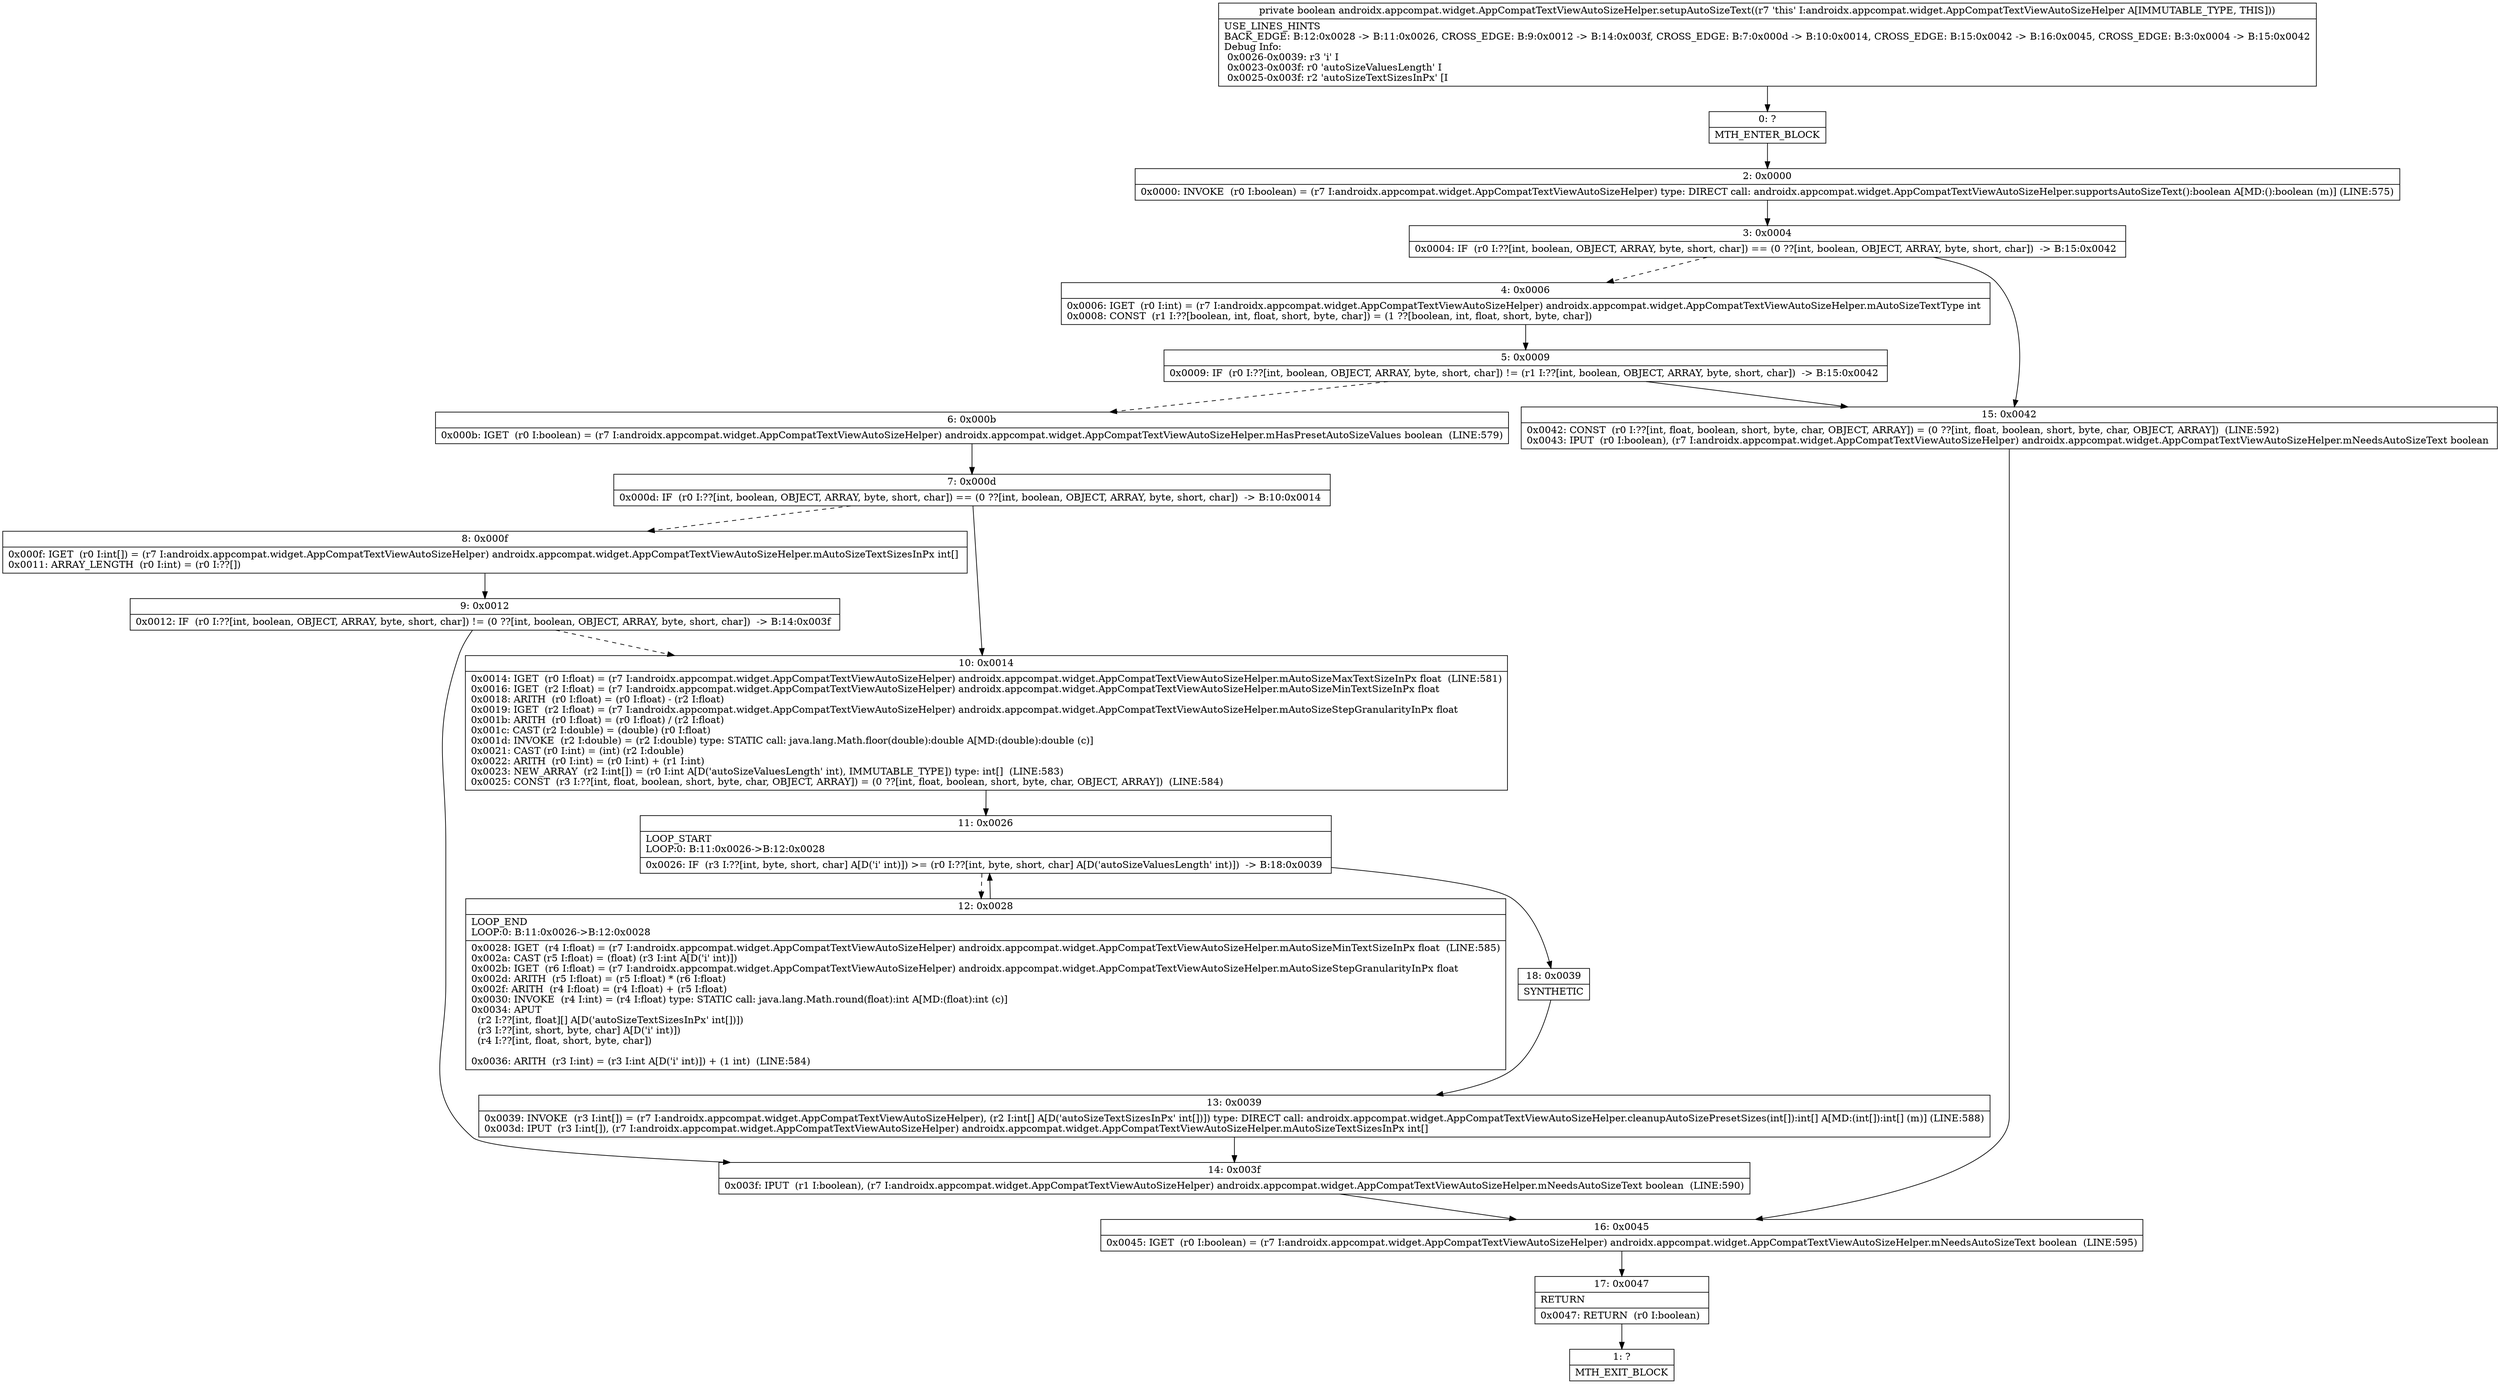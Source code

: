 digraph "CFG forandroidx.appcompat.widget.AppCompatTextViewAutoSizeHelper.setupAutoSizeText()Z" {
Node_0 [shape=record,label="{0\:\ ?|MTH_ENTER_BLOCK\l}"];
Node_2 [shape=record,label="{2\:\ 0x0000|0x0000: INVOKE  (r0 I:boolean) = (r7 I:androidx.appcompat.widget.AppCompatTextViewAutoSizeHelper) type: DIRECT call: androidx.appcompat.widget.AppCompatTextViewAutoSizeHelper.supportsAutoSizeText():boolean A[MD:():boolean (m)] (LINE:575)\l}"];
Node_3 [shape=record,label="{3\:\ 0x0004|0x0004: IF  (r0 I:??[int, boolean, OBJECT, ARRAY, byte, short, char]) == (0 ??[int, boolean, OBJECT, ARRAY, byte, short, char])  \-\> B:15:0x0042 \l}"];
Node_4 [shape=record,label="{4\:\ 0x0006|0x0006: IGET  (r0 I:int) = (r7 I:androidx.appcompat.widget.AppCompatTextViewAutoSizeHelper) androidx.appcompat.widget.AppCompatTextViewAutoSizeHelper.mAutoSizeTextType int \l0x0008: CONST  (r1 I:??[boolean, int, float, short, byte, char]) = (1 ??[boolean, int, float, short, byte, char]) \l}"];
Node_5 [shape=record,label="{5\:\ 0x0009|0x0009: IF  (r0 I:??[int, boolean, OBJECT, ARRAY, byte, short, char]) != (r1 I:??[int, boolean, OBJECT, ARRAY, byte, short, char])  \-\> B:15:0x0042 \l}"];
Node_6 [shape=record,label="{6\:\ 0x000b|0x000b: IGET  (r0 I:boolean) = (r7 I:androidx.appcompat.widget.AppCompatTextViewAutoSizeHelper) androidx.appcompat.widget.AppCompatTextViewAutoSizeHelper.mHasPresetAutoSizeValues boolean  (LINE:579)\l}"];
Node_7 [shape=record,label="{7\:\ 0x000d|0x000d: IF  (r0 I:??[int, boolean, OBJECT, ARRAY, byte, short, char]) == (0 ??[int, boolean, OBJECT, ARRAY, byte, short, char])  \-\> B:10:0x0014 \l}"];
Node_8 [shape=record,label="{8\:\ 0x000f|0x000f: IGET  (r0 I:int[]) = (r7 I:androidx.appcompat.widget.AppCompatTextViewAutoSizeHelper) androidx.appcompat.widget.AppCompatTextViewAutoSizeHelper.mAutoSizeTextSizesInPx int[] \l0x0011: ARRAY_LENGTH  (r0 I:int) = (r0 I:??[]) \l}"];
Node_9 [shape=record,label="{9\:\ 0x0012|0x0012: IF  (r0 I:??[int, boolean, OBJECT, ARRAY, byte, short, char]) != (0 ??[int, boolean, OBJECT, ARRAY, byte, short, char])  \-\> B:14:0x003f \l}"];
Node_14 [shape=record,label="{14\:\ 0x003f|0x003f: IPUT  (r1 I:boolean), (r7 I:androidx.appcompat.widget.AppCompatTextViewAutoSizeHelper) androidx.appcompat.widget.AppCompatTextViewAutoSizeHelper.mNeedsAutoSizeText boolean  (LINE:590)\l}"];
Node_16 [shape=record,label="{16\:\ 0x0045|0x0045: IGET  (r0 I:boolean) = (r7 I:androidx.appcompat.widget.AppCompatTextViewAutoSizeHelper) androidx.appcompat.widget.AppCompatTextViewAutoSizeHelper.mNeedsAutoSizeText boolean  (LINE:595)\l}"];
Node_17 [shape=record,label="{17\:\ 0x0047|RETURN\l|0x0047: RETURN  (r0 I:boolean) \l}"];
Node_1 [shape=record,label="{1\:\ ?|MTH_EXIT_BLOCK\l}"];
Node_10 [shape=record,label="{10\:\ 0x0014|0x0014: IGET  (r0 I:float) = (r7 I:androidx.appcompat.widget.AppCompatTextViewAutoSizeHelper) androidx.appcompat.widget.AppCompatTextViewAutoSizeHelper.mAutoSizeMaxTextSizeInPx float  (LINE:581)\l0x0016: IGET  (r2 I:float) = (r7 I:androidx.appcompat.widget.AppCompatTextViewAutoSizeHelper) androidx.appcompat.widget.AppCompatTextViewAutoSizeHelper.mAutoSizeMinTextSizeInPx float \l0x0018: ARITH  (r0 I:float) = (r0 I:float) \- (r2 I:float) \l0x0019: IGET  (r2 I:float) = (r7 I:androidx.appcompat.widget.AppCompatTextViewAutoSizeHelper) androidx.appcompat.widget.AppCompatTextViewAutoSizeHelper.mAutoSizeStepGranularityInPx float \l0x001b: ARITH  (r0 I:float) = (r0 I:float) \/ (r2 I:float) \l0x001c: CAST (r2 I:double) = (double) (r0 I:float) \l0x001d: INVOKE  (r2 I:double) = (r2 I:double) type: STATIC call: java.lang.Math.floor(double):double A[MD:(double):double (c)]\l0x0021: CAST (r0 I:int) = (int) (r2 I:double) \l0x0022: ARITH  (r0 I:int) = (r0 I:int) + (r1 I:int) \l0x0023: NEW_ARRAY  (r2 I:int[]) = (r0 I:int A[D('autoSizeValuesLength' int), IMMUTABLE_TYPE]) type: int[]  (LINE:583)\l0x0025: CONST  (r3 I:??[int, float, boolean, short, byte, char, OBJECT, ARRAY]) = (0 ??[int, float, boolean, short, byte, char, OBJECT, ARRAY])  (LINE:584)\l}"];
Node_11 [shape=record,label="{11\:\ 0x0026|LOOP_START\lLOOP:0: B:11:0x0026\-\>B:12:0x0028\l|0x0026: IF  (r3 I:??[int, byte, short, char] A[D('i' int)]) \>= (r0 I:??[int, byte, short, char] A[D('autoSizeValuesLength' int)])  \-\> B:18:0x0039 \l}"];
Node_12 [shape=record,label="{12\:\ 0x0028|LOOP_END\lLOOP:0: B:11:0x0026\-\>B:12:0x0028\l|0x0028: IGET  (r4 I:float) = (r7 I:androidx.appcompat.widget.AppCompatTextViewAutoSizeHelper) androidx.appcompat.widget.AppCompatTextViewAutoSizeHelper.mAutoSizeMinTextSizeInPx float  (LINE:585)\l0x002a: CAST (r5 I:float) = (float) (r3 I:int A[D('i' int)]) \l0x002b: IGET  (r6 I:float) = (r7 I:androidx.appcompat.widget.AppCompatTextViewAutoSizeHelper) androidx.appcompat.widget.AppCompatTextViewAutoSizeHelper.mAutoSizeStepGranularityInPx float \l0x002d: ARITH  (r5 I:float) = (r5 I:float) * (r6 I:float) \l0x002f: ARITH  (r4 I:float) = (r4 I:float) + (r5 I:float) \l0x0030: INVOKE  (r4 I:int) = (r4 I:float) type: STATIC call: java.lang.Math.round(float):int A[MD:(float):int (c)]\l0x0034: APUT  \l  (r2 I:??[int, float][] A[D('autoSizeTextSizesInPx' int[])])\l  (r3 I:??[int, short, byte, char] A[D('i' int)])\l  (r4 I:??[int, float, short, byte, char])\l \l0x0036: ARITH  (r3 I:int) = (r3 I:int A[D('i' int)]) + (1 int)  (LINE:584)\l}"];
Node_18 [shape=record,label="{18\:\ 0x0039|SYNTHETIC\l}"];
Node_13 [shape=record,label="{13\:\ 0x0039|0x0039: INVOKE  (r3 I:int[]) = (r7 I:androidx.appcompat.widget.AppCompatTextViewAutoSizeHelper), (r2 I:int[] A[D('autoSizeTextSizesInPx' int[])]) type: DIRECT call: androidx.appcompat.widget.AppCompatTextViewAutoSizeHelper.cleanupAutoSizePresetSizes(int[]):int[] A[MD:(int[]):int[] (m)] (LINE:588)\l0x003d: IPUT  (r3 I:int[]), (r7 I:androidx.appcompat.widget.AppCompatTextViewAutoSizeHelper) androidx.appcompat.widget.AppCompatTextViewAutoSizeHelper.mAutoSizeTextSizesInPx int[] \l}"];
Node_15 [shape=record,label="{15\:\ 0x0042|0x0042: CONST  (r0 I:??[int, float, boolean, short, byte, char, OBJECT, ARRAY]) = (0 ??[int, float, boolean, short, byte, char, OBJECT, ARRAY])  (LINE:592)\l0x0043: IPUT  (r0 I:boolean), (r7 I:androidx.appcompat.widget.AppCompatTextViewAutoSizeHelper) androidx.appcompat.widget.AppCompatTextViewAutoSizeHelper.mNeedsAutoSizeText boolean \l}"];
MethodNode[shape=record,label="{private boolean androidx.appcompat.widget.AppCompatTextViewAutoSizeHelper.setupAutoSizeText((r7 'this' I:androidx.appcompat.widget.AppCompatTextViewAutoSizeHelper A[IMMUTABLE_TYPE, THIS]))  | USE_LINES_HINTS\lBACK_EDGE: B:12:0x0028 \-\> B:11:0x0026, CROSS_EDGE: B:9:0x0012 \-\> B:14:0x003f, CROSS_EDGE: B:7:0x000d \-\> B:10:0x0014, CROSS_EDGE: B:15:0x0042 \-\> B:16:0x0045, CROSS_EDGE: B:3:0x0004 \-\> B:15:0x0042\lDebug Info:\l  0x0026\-0x0039: r3 'i' I\l  0x0023\-0x003f: r0 'autoSizeValuesLength' I\l  0x0025\-0x003f: r2 'autoSizeTextSizesInPx' [I\l}"];
MethodNode -> Node_0;Node_0 -> Node_2;
Node_2 -> Node_3;
Node_3 -> Node_4[style=dashed];
Node_3 -> Node_15;
Node_4 -> Node_5;
Node_5 -> Node_6[style=dashed];
Node_5 -> Node_15;
Node_6 -> Node_7;
Node_7 -> Node_8[style=dashed];
Node_7 -> Node_10;
Node_8 -> Node_9;
Node_9 -> Node_10[style=dashed];
Node_9 -> Node_14;
Node_14 -> Node_16;
Node_16 -> Node_17;
Node_17 -> Node_1;
Node_10 -> Node_11;
Node_11 -> Node_12[style=dashed];
Node_11 -> Node_18;
Node_12 -> Node_11;
Node_18 -> Node_13;
Node_13 -> Node_14;
Node_15 -> Node_16;
}

